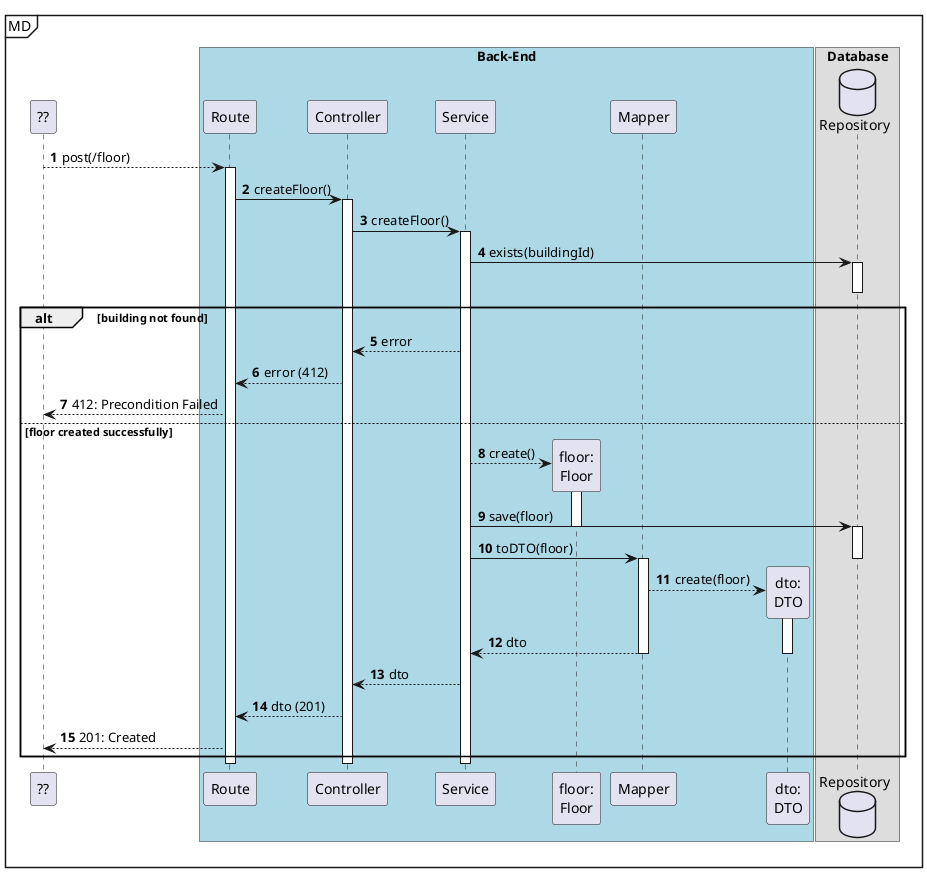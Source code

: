 @startuml
autonumber

participant "??" as ui

mainframe MD
box "Back-End" #LightBlue
participant "Route" as r
participant "Controller" as ctrl
participant "Service" as svc

participant "floor:\nFloor" as floor
participant "Mapper" as map
participant "dto:\nDTO" as dto
end box

box "Database"
database "Repository" as repo
end box

'activate ui
ui --> r: post(/floor)
    activate r
        r -> ctrl : createFloor()
        activate ctrl
            ctrl -> svc : createFloor()
            activate svc
                svc -> repo : exists(buildingId)
                activate repo
                deactivate repo

                alt building not found
                    svc --> ctrl : error
                    ctrl --> r : error (412)
                    r --> ui : 412: Precondition Failed
                else floor created successfully
                    svc --> floor** : create()
                    activate floor
                        svc -> repo : save(floor)
                    deactivate floor

                    activate repo
                        svc -> map : toDTO(floor)
                    deactivate repo

                    activate map
                        map --> dto** : create(floor)
                        activate dto
                            map --> svc : dto
                        deactivate dto
                    deactivate map

                    svc --> ctrl : dto
                    ctrl --> r : dto (201)
                    r --> ui : 201: Created
                end
            deactivate svc
        deactivate ctrl
    deactivate r

'deactivate ui

@enduml
